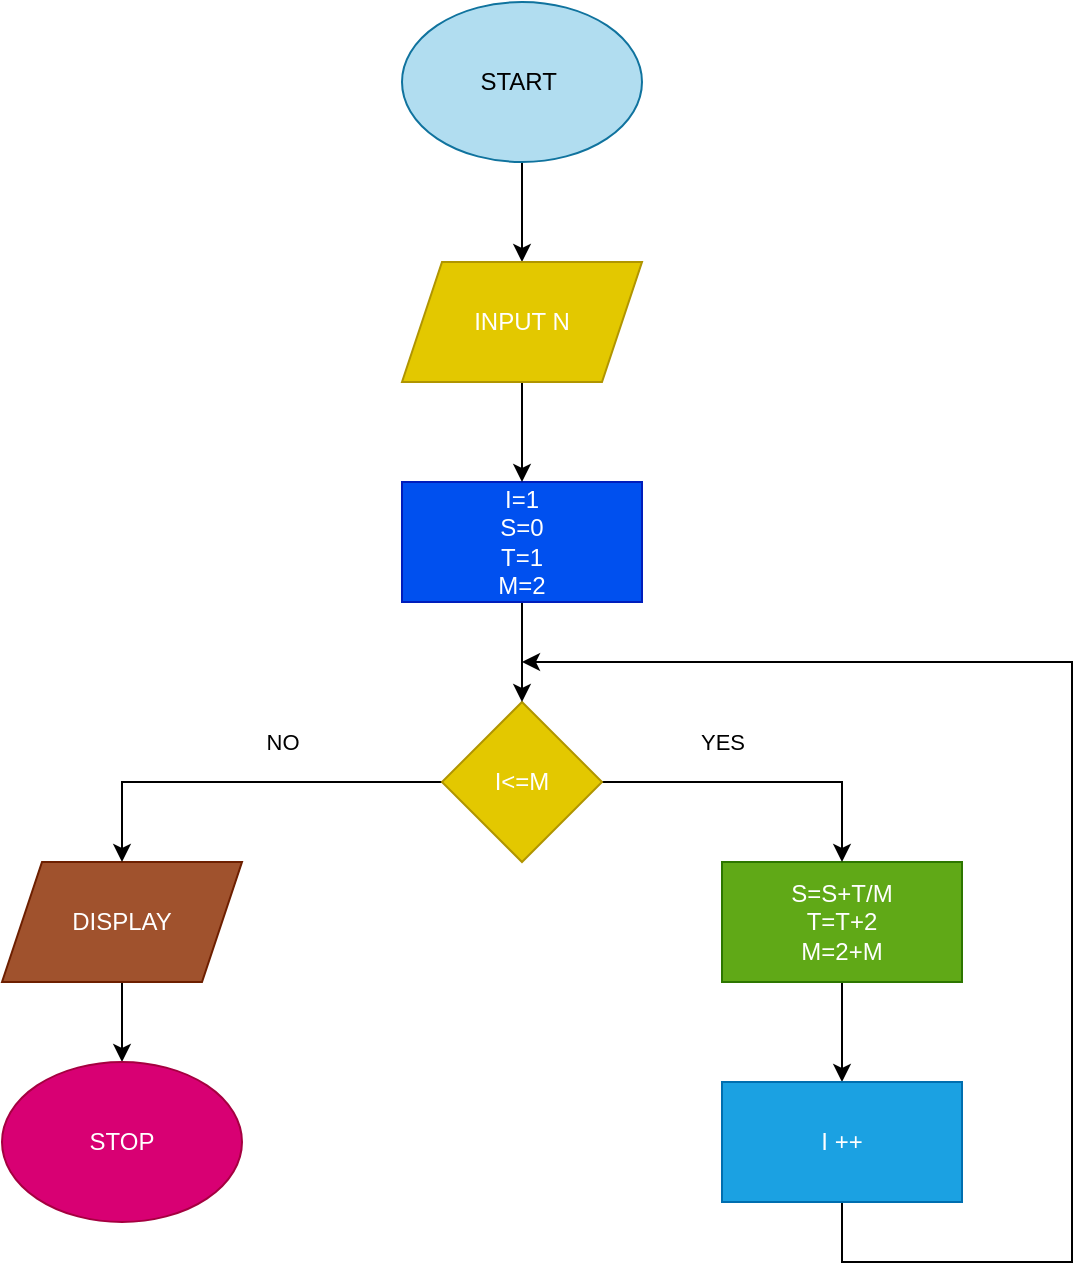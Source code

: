 <mxfile version="13.6.2" type="device"><diagram id="ps7vwzomGTLeGktw7akZ" name="Page-1"><mxGraphModel dx="1024" dy="592" grid="1" gridSize="10" guides="1" tooltips="1" connect="1" arrows="1" fold="1" page="1" pageScale="1" pageWidth="850" pageHeight="1100" math="0" shadow="0"><root><mxCell id="0"/><mxCell id="1" parent="0"/><mxCell id="MAWSArZ9kgnnZoTBZaS_-11" style="edgeStyle=orthogonalEdgeStyle;rounded=0;orthogonalLoop=1;jettySize=auto;html=1;entryX=0.5;entryY=0;entryDx=0;entryDy=0;" parent="1" source="MAWSArZ9kgnnZoTBZaS_-1" target="MAWSArZ9kgnnZoTBZaS_-9" edge="1"><mxGeometry relative="1" as="geometry"/></mxCell><mxCell id="MAWSArZ9kgnnZoTBZaS_-1" value="START&amp;nbsp;&lt;br&gt;" style="ellipse;whiteSpace=wrap;html=1;fillColor=#b1ddf0;strokeColor=#10739e;" parent="1" vertex="1"><mxGeometry x="340" y="50" width="120" height="80" as="geometry"/></mxCell><mxCell id="MAWSArZ9kgnnZoTBZaS_-16" style="edgeStyle=orthogonalEdgeStyle;rounded=0;orthogonalLoop=1;jettySize=auto;html=1;" parent="1" source="MAWSArZ9kgnnZoTBZaS_-2" target="MAWSArZ9kgnnZoTBZaS_-8" edge="1"><mxGeometry relative="1" as="geometry"/></mxCell><mxCell id="MAWSArZ9kgnnZoTBZaS_-2" value="DISPLAY" style="shape=parallelogram;perimeter=parallelogramPerimeter;whiteSpace=wrap;html=1;fixedSize=1;fillColor=#a0522d;strokeColor=#6D1F00;fontColor=#ffffff;" parent="1" vertex="1"><mxGeometry x="140" y="480" width="120" height="60" as="geometry"/></mxCell><mxCell id="MAWSArZ9kgnnZoTBZaS_-18" style="edgeStyle=orthogonalEdgeStyle;rounded=0;orthogonalLoop=1;jettySize=auto;html=1;entryX=0.5;entryY=0;entryDx=0;entryDy=0;" parent="1" source="MAWSArZ9kgnnZoTBZaS_-3" target="MAWSArZ9kgnnZoTBZaS_-10" edge="1"><mxGeometry relative="1" as="geometry"/></mxCell><mxCell id="MAWSArZ9kgnnZoTBZaS_-3" value="S=S+T/M&lt;br&gt;T=T+2&lt;br&gt;M=2+M" style="rounded=0;whiteSpace=wrap;html=1;fillColor=#60a917;strokeColor=#2D7600;fontColor=#ffffff;" parent="1" vertex="1"><mxGeometry x="500" y="480" width="120" height="60" as="geometry"/></mxCell><mxCell id="MAWSArZ9kgnnZoTBZaS_-14" value="NO" style="edgeStyle=orthogonalEdgeStyle;rounded=0;orthogonalLoop=1;jettySize=auto;html=1;entryX=0.5;entryY=0;entryDx=0;entryDy=0;" parent="1" source="MAWSArZ9kgnnZoTBZaS_-4" target="MAWSArZ9kgnnZoTBZaS_-2" edge="1"><mxGeometry x="-0.2" y="-20" relative="1" as="geometry"><mxPoint as="offset"/></mxGeometry></mxCell><mxCell id="MAWSArZ9kgnnZoTBZaS_-15" value="YES" style="edgeStyle=orthogonalEdgeStyle;rounded=0;orthogonalLoop=1;jettySize=auto;html=1;entryX=0.5;entryY=0;entryDx=0;entryDy=0;" parent="1" source="MAWSArZ9kgnnZoTBZaS_-4" target="MAWSArZ9kgnnZoTBZaS_-3" edge="1"><mxGeometry x="-0.25" y="20" relative="1" as="geometry"><mxPoint as="offset"/></mxGeometry></mxCell><mxCell id="MAWSArZ9kgnnZoTBZaS_-4" value="I&amp;lt;=M" style="rhombus;whiteSpace=wrap;html=1;fillColor=#e3c800;strokeColor=#B09500;fontColor=#ffffff;" parent="1" vertex="1"><mxGeometry x="360" y="400" width="80" height="80" as="geometry"/></mxCell><mxCell id="MAWSArZ9kgnnZoTBZaS_-13" style="edgeStyle=orthogonalEdgeStyle;rounded=0;orthogonalLoop=1;jettySize=auto;html=1;" parent="1" source="MAWSArZ9kgnnZoTBZaS_-6" target="MAWSArZ9kgnnZoTBZaS_-4" edge="1"><mxGeometry relative="1" as="geometry"/></mxCell><mxCell id="MAWSArZ9kgnnZoTBZaS_-6" value="I=1&lt;br&gt;S=0&lt;br&gt;T=1&lt;br&gt;M=2" style="rounded=0;whiteSpace=wrap;html=1;fillColor=#0050ef;strokeColor=#001DBC;fontColor=#ffffff;" parent="1" vertex="1"><mxGeometry x="340" y="290" width="120" height="60" as="geometry"/></mxCell><mxCell id="MAWSArZ9kgnnZoTBZaS_-8" value="STOP" style="ellipse;whiteSpace=wrap;html=1;fillColor=#d80073;strokeColor=#A50040;fontColor=#ffffff;" parent="1" vertex="1"><mxGeometry x="140" y="580" width="120" height="80" as="geometry"/></mxCell><mxCell id="MAWSArZ9kgnnZoTBZaS_-12" style="edgeStyle=orthogonalEdgeStyle;rounded=0;orthogonalLoop=1;jettySize=auto;html=1;" parent="1" source="MAWSArZ9kgnnZoTBZaS_-9" target="MAWSArZ9kgnnZoTBZaS_-6" edge="1"><mxGeometry relative="1" as="geometry"/></mxCell><mxCell id="MAWSArZ9kgnnZoTBZaS_-9" value="INPUT N" style="shape=parallelogram;perimeter=parallelogramPerimeter;whiteSpace=wrap;html=1;fixedSize=1;fillColor=#e3c800;strokeColor=#B09500;fontColor=#ffffff;" parent="1" vertex="1"><mxGeometry x="340" y="180" width="120" height="60" as="geometry"/></mxCell><mxCell id="MAWSArZ9kgnnZoTBZaS_-17" style="edgeStyle=orthogonalEdgeStyle;rounded=0;orthogonalLoop=1;jettySize=auto;html=1;" parent="1" source="MAWSArZ9kgnnZoTBZaS_-10" edge="1"><mxGeometry relative="1" as="geometry"><mxPoint x="400" y="380" as="targetPoint"/><Array as="points"><mxPoint x="560" y="680"/><mxPoint x="675" y="680"/><mxPoint x="675" y="380"/></Array></mxGeometry></mxCell><mxCell id="MAWSArZ9kgnnZoTBZaS_-10" value="I ++" style="rounded=0;whiteSpace=wrap;html=1;fillColor=#1ba1e2;strokeColor=#006EAF;fontColor=#ffffff;" parent="1" vertex="1"><mxGeometry x="500" y="590" width="120" height="60" as="geometry"/></mxCell></root></mxGraphModel></diagram></mxfile>